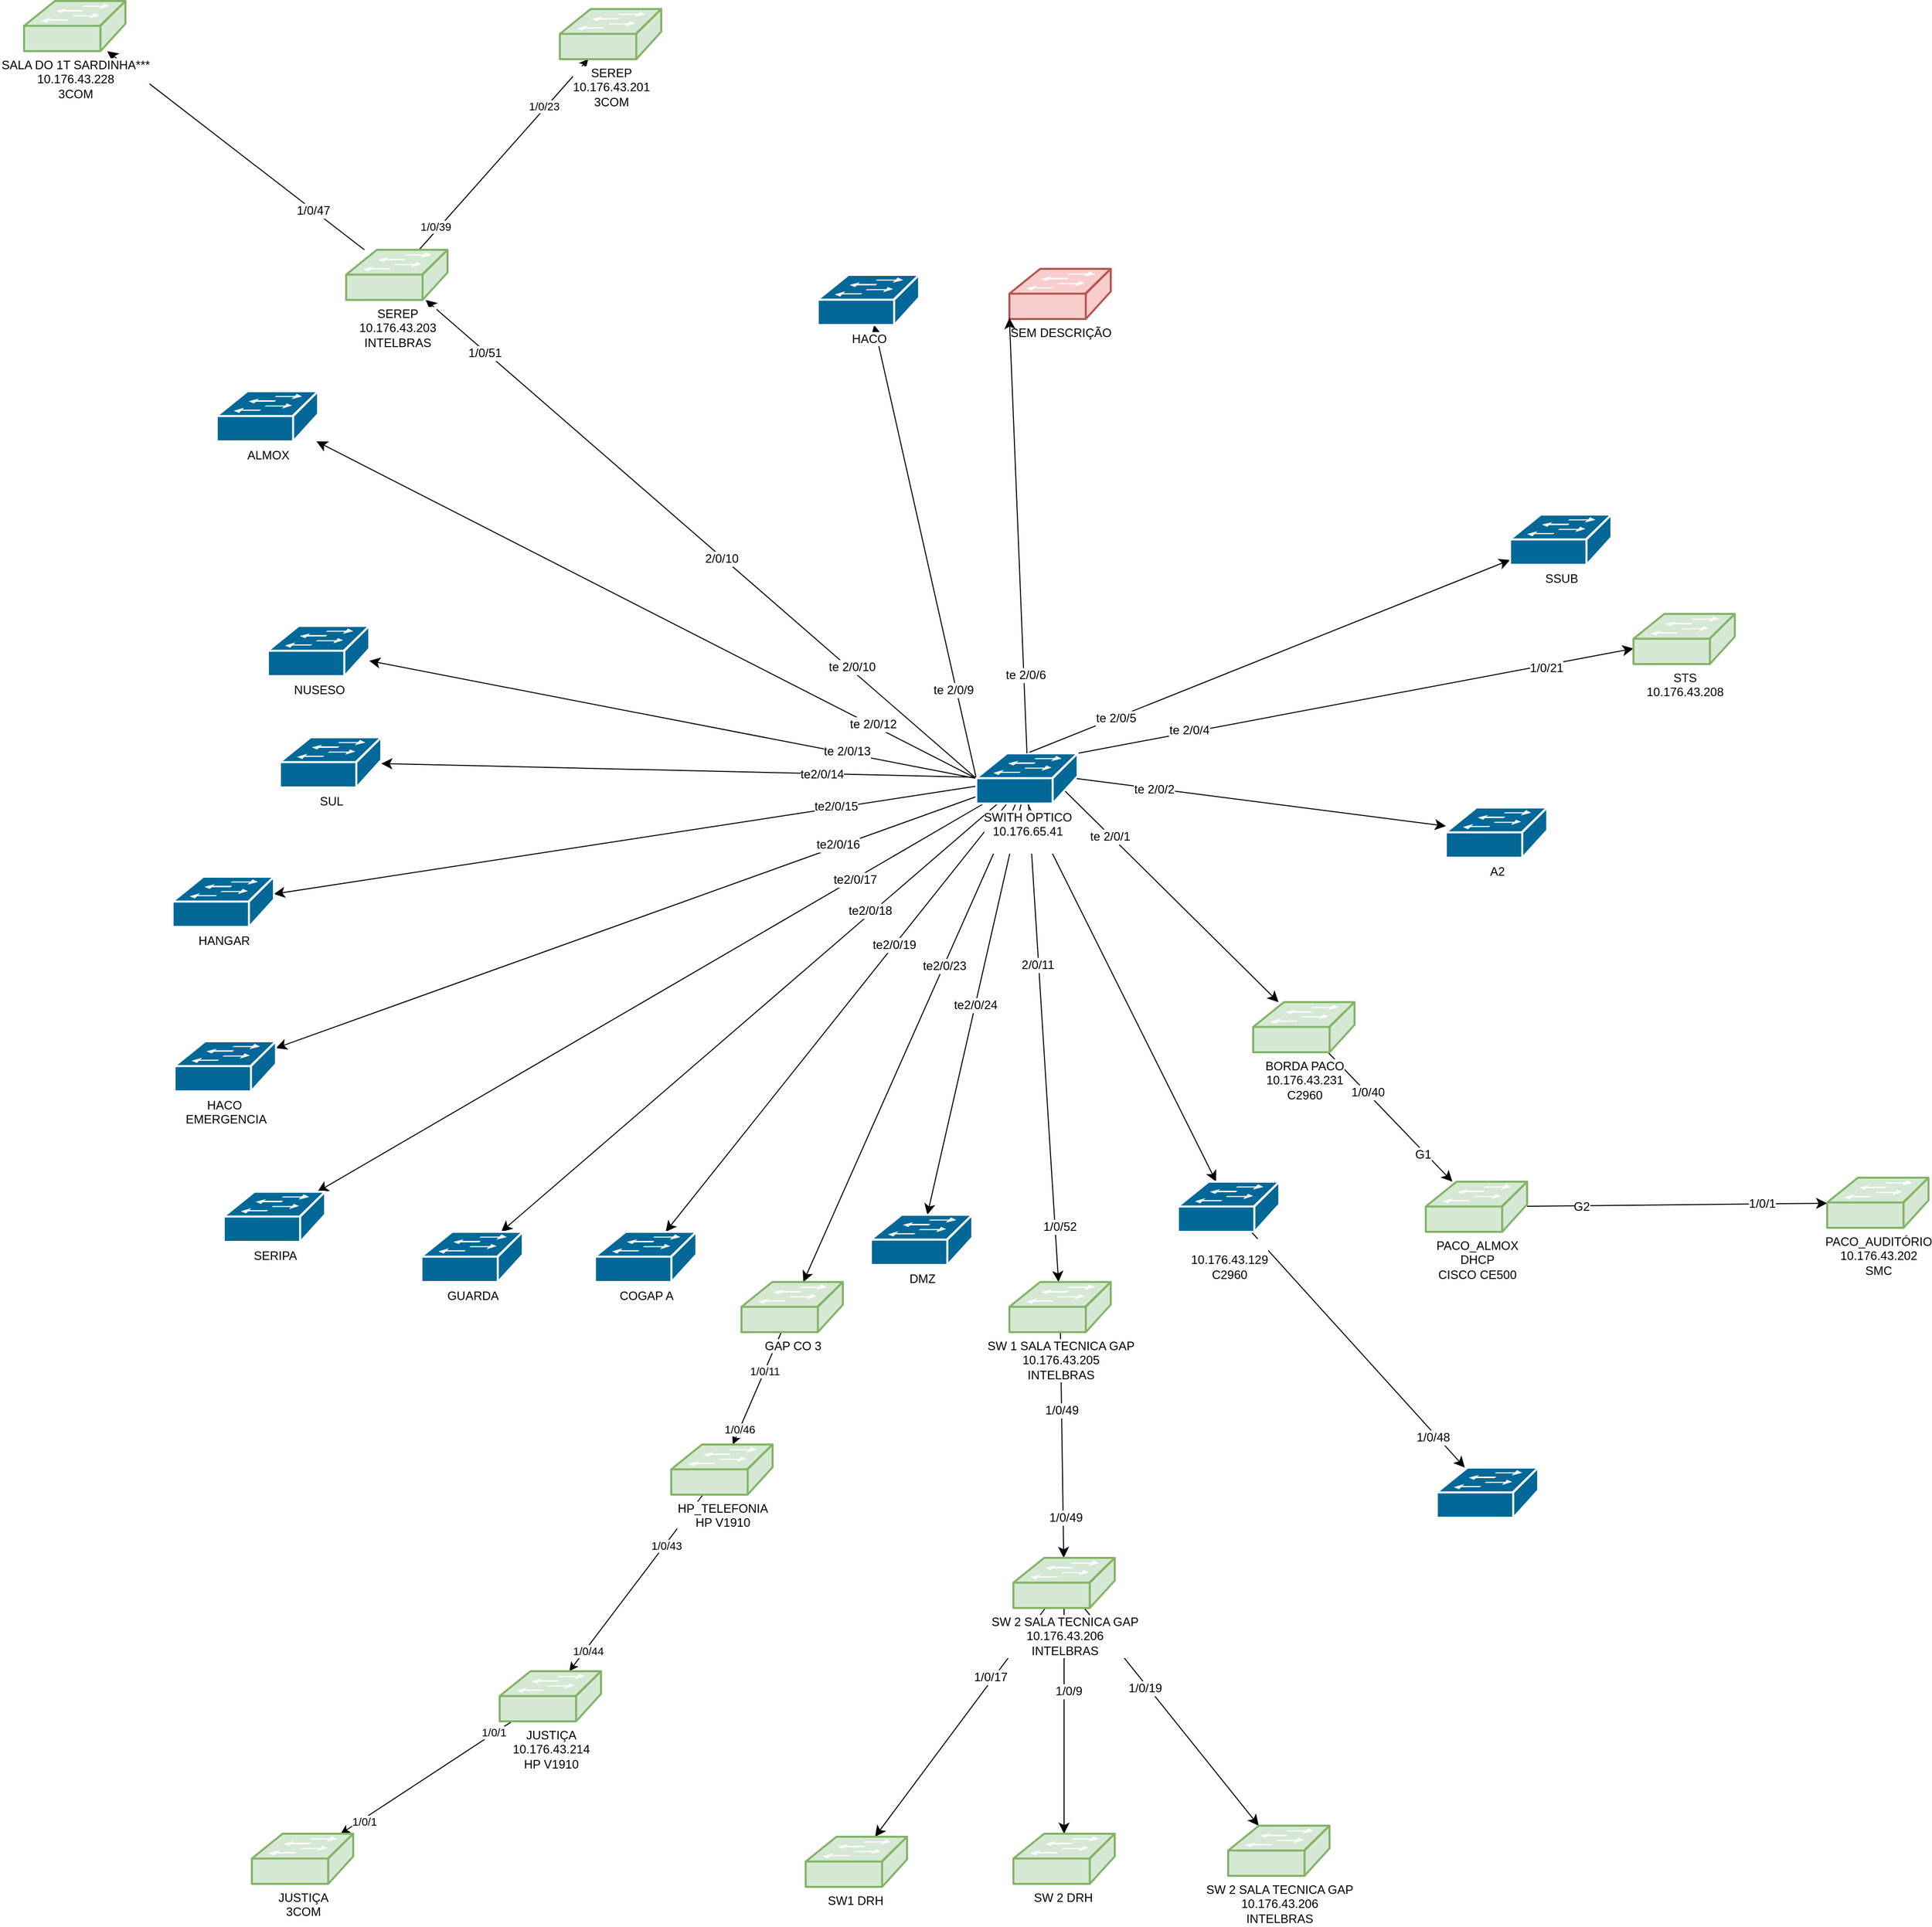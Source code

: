 <mxfile version="28.2.5">
  <diagram name="Página-1" id="2rpGbD3d713My13XPhMC">
    <mxGraphModel dx="1842" dy="1327" grid="0" gridSize="10" guides="1" tooltips="1" connect="1" arrows="1" fold="1" page="0" pageScale="1" pageWidth="1169" pageHeight="827" math="0" shadow="0">
      <root>
        <mxCell id="0" />
        <mxCell id="1" parent="0" />
        <mxCell id="S97krkcanKNOVeEmOC4i-10" style="edgeStyle=none;curved=1;rounded=0;orthogonalLoop=1;jettySize=auto;html=1;exitX=0.5;exitY=0;exitDx=0;exitDy=0;exitPerimeter=0;fontSize=12;startSize=8;endSize=8;labelBackgroundColor=default;" parent="1" source="S97krkcanKNOVeEmOC4i-1" target="S97krkcanKNOVeEmOC4i-2" edge="1">
          <mxGeometry relative="1" as="geometry" />
        </mxCell>
        <mxCell id="S97krkcanKNOVeEmOC4i-29" value="te 2/0/5" style="edgeLabel;html=1;align=center;verticalAlign=middle;resizable=0;points=[];fontSize=12;labelBackgroundColor=default;" parent="S97krkcanKNOVeEmOC4i-10" vertex="1" connectable="0">
          <mxGeometry x="-0.631" relative="1" as="geometry">
            <mxPoint as="offset" />
          </mxGeometry>
        </mxCell>
        <mxCell id="S97krkcanKNOVeEmOC4i-11" style="edgeStyle=none;curved=1;rounded=0;orthogonalLoop=1;jettySize=auto;html=1;exitX=0.5;exitY=0.98;exitDx=0;exitDy=0;exitPerimeter=0;fontSize=12;startSize=8;endSize=8;labelBackgroundColor=default;" parent="1" source="S97krkcanKNOVeEmOC4i-1" target="S97krkcanKNOVeEmOC4i-9" edge="1">
          <mxGeometry relative="1" as="geometry" />
        </mxCell>
        <mxCell id="S97krkcanKNOVeEmOC4i-18" style="edgeStyle=none;curved=1;rounded=0;orthogonalLoop=1;jettySize=auto;html=1;exitX=0.87;exitY=0.74;exitDx=0;exitDy=0;exitPerimeter=0;fontSize=12;startSize=8;endSize=8;labelBackgroundColor=default;" parent="1" source="S97krkcanKNOVeEmOC4i-1" target="S97krkcanKNOVeEmOC4i-8" edge="1">
          <mxGeometry relative="1" as="geometry" />
        </mxCell>
        <mxCell id="S97krkcanKNOVeEmOC4i-21" value="te 2/0/1" style="edgeLabel;html=1;align=center;verticalAlign=middle;resizable=0;points=[];fontSize=12;labelBackgroundColor=default;" parent="S97krkcanKNOVeEmOC4i-18" vertex="1" connectable="0">
          <mxGeometry x="-0.574" y="-1" relative="1" as="geometry">
            <mxPoint as="offset" />
          </mxGeometry>
        </mxCell>
        <mxCell id="S97krkcanKNOVeEmOC4i-22" style="edgeStyle=none;curved=1;rounded=0;orthogonalLoop=1;jettySize=auto;html=1;fontSize=12;startSize=8;endSize=8;exitX=0;exitY=0.5;exitDx=0;exitDy=0;exitPerimeter=0;labelBackgroundColor=default;" parent="1" source="S97krkcanKNOVeEmOC4i-1" target="S97krkcanKNOVeEmOC4i-3" edge="1">
          <mxGeometry relative="1" as="geometry" />
        </mxCell>
        <mxCell id="S97krkcanKNOVeEmOC4i-32" value="te 2/0/10" style="edgeLabel;html=1;align=center;verticalAlign=middle;resizable=0;points=[];fontSize=12;labelBackgroundColor=default;" parent="S97krkcanKNOVeEmOC4i-22" vertex="1" connectable="0">
          <mxGeometry x="-0.54" y="-2" relative="1" as="geometry">
            <mxPoint as="offset" />
          </mxGeometry>
        </mxCell>
        <mxCell id="xDjwK-CmtOB0LuVcwPuH-1" value="2/0/10" style="edgeLabel;html=1;align=center;verticalAlign=middle;resizable=0;points=[];fontSize=12;" parent="S97krkcanKNOVeEmOC4i-22" vertex="1" connectable="0">
          <mxGeometry x="-0.076" y="1" relative="1" as="geometry">
            <mxPoint as="offset" />
          </mxGeometry>
        </mxCell>
        <mxCell id="xDjwK-CmtOB0LuVcwPuH-2" value="1/0/51" style="edgeLabel;html=1;align=center;verticalAlign=middle;resizable=0;points=[];fontSize=12;" parent="S97krkcanKNOVeEmOC4i-22" vertex="1" connectable="0">
          <mxGeometry x="0.784" y="2" relative="1" as="geometry">
            <mxPoint as="offset" />
          </mxGeometry>
        </mxCell>
        <mxCell id="S97krkcanKNOVeEmOC4i-23" style="edgeStyle=none;curved=1;rounded=0;orthogonalLoop=1;jettySize=auto;html=1;exitX=0;exitY=0.5;exitDx=0;exitDy=0;exitPerimeter=0;fontSize=12;startSize=8;endSize=8;labelBackgroundColor=default;" parent="1" source="S97krkcanKNOVeEmOC4i-1" target="S97krkcanKNOVeEmOC4i-4" edge="1">
          <mxGeometry relative="1" as="geometry" />
        </mxCell>
        <mxCell id="S97krkcanKNOVeEmOC4i-31" value="te 2/0/9" style="edgeLabel;html=1;align=center;verticalAlign=middle;resizable=0;points=[];fontSize=12;labelBackgroundColor=default;" parent="S97krkcanKNOVeEmOC4i-23" vertex="1" connectable="0">
          <mxGeometry x="-0.605" y="3" relative="1" as="geometry">
            <mxPoint as="offset" />
          </mxGeometry>
        </mxCell>
        <mxCell id="S97krkcanKNOVeEmOC4i-24" style="edgeStyle=none;curved=1;rounded=0;orthogonalLoop=1;jettySize=auto;html=1;exitX=0.98;exitY=0.5;exitDx=0;exitDy=0;exitPerimeter=0;fontSize=12;startSize=8;endSize=8;labelBackgroundColor=default;" parent="1" source="S97krkcanKNOVeEmOC4i-1" target="S97krkcanKNOVeEmOC4i-6" edge="1">
          <mxGeometry relative="1" as="geometry" />
        </mxCell>
        <mxCell id="S97krkcanKNOVeEmOC4i-27" value="te 2/0/2" style="edgeLabel;html=1;align=center;verticalAlign=middle;resizable=0;points=[];fontSize=12;labelBackgroundColor=default;" parent="S97krkcanKNOVeEmOC4i-24" vertex="1" connectable="0">
          <mxGeometry x="-0.576" y="-1" relative="1" as="geometry">
            <mxPoint as="offset" />
          </mxGeometry>
        </mxCell>
        <mxCell id="S97krkcanKNOVeEmOC4i-26" style="edgeStyle=none;curved=1;rounded=0;orthogonalLoop=1;jettySize=auto;html=1;exitX=1;exitY=0;exitDx=0;exitDy=0;exitPerimeter=0;fontSize=12;startSize=8;endSize=8;labelBackgroundColor=default;" parent="1" source="S97krkcanKNOVeEmOC4i-1" target="S97krkcanKNOVeEmOC4i-5" edge="1">
          <mxGeometry relative="1" as="geometry" />
        </mxCell>
        <mxCell id="S97krkcanKNOVeEmOC4i-28" value="te 2/0/4" style="edgeLabel;html=1;align=center;verticalAlign=middle;resizable=0;points=[];fontSize=12;labelBackgroundColor=default;" parent="S97krkcanKNOVeEmOC4i-26" vertex="1" connectable="0">
          <mxGeometry x="-0.6" y="2" relative="1" as="geometry">
            <mxPoint as="offset" />
          </mxGeometry>
        </mxCell>
        <mxCell id="3-04ywkSGXIaE_rQBji--24" value="1/0/21" style="edgeLabel;html=1;align=center;verticalAlign=middle;resizable=0;points=[];fontSize=12;" parent="S97krkcanKNOVeEmOC4i-26" vertex="1" connectable="0">
          <mxGeometry x="0.682" y="-3" relative="1" as="geometry">
            <mxPoint as="offset" />
          </mxGeometry>
        </mxCell>
        <mxCell id="S97krkcanKNOVeEmOC4i-37" value="" style="edgeStyle=none;curved=1;rounded=0;orthogonalLoop=1;jettySize=auto;html=1;fontSize=12;startSize=8;endSize=8;exitX=0;exitY=0.5;exitDx=0;exitDy=0;exitPerimeter=0;labelBackgroundColor=default;" parent="1" source="S97krkcanKNOVeEmOC4i-1" target="S97krkcanKNOVeEmOC4i-36" edge="1">
          <mxGeometry relative="1" as="geometry" />
        </mxCell>
        <mxCell id="S97krkcanKNOVeEmOC4i-41" value="te 2/0/12" style="edgeLabel;html=1;align=center;verticalAlign=middle;resizable=0;points=[];fontSize=12;labelBackgroundColor=default;" parent="S97krkcanKNOVeEmOC4i-37" vertex="1" connectable="0">
          <mxGeometry x="-0.686" y="-1" relative="1" as="geometry">
            <mxPoint y="-1" as="offset" />
          </mxGeometry>
        </mxCell>
        <mxCell id="S97krkcanKNOVeEmOC4i-39" value="" style="edgeStyle=none;curved=1;rounded=0;orthogonalLoop=1;jettySize=auto;html=1;fontSize=12;startSize=8;endSize=8;exitX=0;exitY=0.5;exitDx=0;exitDy=0;exitPerimeter=0;labelBackgroundColor=default;" parent="1" source="S97krkcanKNOVeEmOC4i-1" target="S97krkcanKNOVeEmOC4i-38" edge="1">
          <mxGeometry relative="1" as="geometry" />
        </mxCell>
        <mxCell id="S97krkcanKNOVeEmOC4i-42" value="te 2/0/13" style="edgeLabel;html=1;align=center;verticalAlign=middle;resizable=0;points=[];fontSize=12;labelBackgroundColor=default;" parent="S97krkcanKNOVeEmOC4i-39" vertex="1" connectable="0">
          <mxGeometry x="-0.57" y="-2" relative="1" as="geometry">
            <mxPoint as="offset" />
          </mxGeometry>
        </mxCell>
        <mxCell id="S97krkcanKNOVeEmOC4i-56" value="" style="edgeStyle=none;curved=1;rounded=0;orthogonalLoop=1;jettySize=auto;html=1;fontSize=12;startSize=8;endSize=8;labelBackgroundColor=default;" parent="1" source="S97krkcanKNOVeEmOC4i-1" target="S97krkcanKNOVeEmOC4i-55" edge="1">
          <mxGeometry relative="1" as="geometry" />
        </mxCell>
        <mxCell id="S97krkcanKNOVeEmOC4i-76" value="&lt;span style=&quot;color: rgba(0, 0, 0, 0); font-family: monospace; font-size: 0px; text-align: start;&quot;&gt;%3CmxGraphModel%3E%3Croot%3E%3CmxCell%20id%3D%220%22%2F%3E%3CmxCell%20id%3D%221%22%20parent%3D%220%22%2F%3E%3CmxCell%20id%3D%222%22%20value%3D%22te%202%2F0%2F13%22%20style%3D%22edgeLabel%3Bhtml%3D1%3Balign%3Dcenter%3BverticalAlign%3Dmiddle%3Bresizable%3D0%3Bpoints%3D%5B%5D%3BfontSize%3D12%3B%22%20vertex%3D%221%22%20connectable%3D%220%22%20parent%3D%221%22%3E%3CmxGeometry%20x%3D%2257.299%22%20y%3D%22161.834%22%20as%3D%22geometry%22%2F%3E%3C%2FmxCell%3E%3C%2Froot%3E%3C%2FmxGraphModel%3E&lt;/span&gt;" style="edgeLabel;html=1;align=center;verticalAlign=middle;resizable=0;points=[];fontSize=12;labelBackgroundColor=default;" parent="S97krkcanKNOVeEmOC4i-56" vertex="1" connectable="0">
          <mxGeometry x="-0.583" relative="1" as="geometry">
            <mxPoint as="offset" />
          </mxGeometry>
        </mxCell>
        <mxCell id="S97krkcanKNOVeEmOC4i-78" value="te2/0/14" style="edgeLabel;html=1;align=center;verticalAlign=middle;resizable=0;points=[];fontSize=12;labelBackgroundColor=default;" parent="S97krkcanKNOVeEmOC4i-56" vertex="1" connectable="0">
          <mxGeometry x="-0.479" relative="1" as="geometry">
            <mxPoint as="offset" />
          </mxGeometry>
        </mxCell>
        <mxCell id="S97krkcanKNOVeEmOC4i-58" value="" style="edgeStyle=none;curved=1;rounded=0;orthogonalLoop=1;jettySize=auto;html=1;fontSize=12;startSize=8;endSize=8;labelBackgroundColor=default;" parent="1" source="S97krkcanKNOVeEmOC4i-1" target="S97krkcanKNOVeEmOC4i-57" edge="1">
          <mxGeometry relative="1" as="geometry" />
        </mxCell>
        <mxCell id="S97krkcanKNOVeEmOC4i-75" value="&lt;span style=&quot;color: rgba(0, 0, 0, 0); font-family: monospace; font-size: 0px; text-align: start;&quot;&gt;%3CmxGraphModel%3E%3Croot%3E%3CmxCell%20id%3D%220%22%2F%3E%3CmxCell%20id%3D%221%22%20parent%3D%220%22%2F%3E%3CmxCell%20id%3D%222%22%20value%3D%22%22%20style%3D%22edgeStyle%3Dnone%3Bcurved%3D1%3Brounded%3D0%3BorthogonalLoop%3D1%3BjettySize%3Dauto%3Bhtml%3D1%3BfontSize%3D12%3BstartSize%3D8%3BendSize%3D8%3B%22%20edge%3D%221%22%20target%3D%228%22%20parent%3D%221%22%3E%3CmxGeometry%20relative%3D%221%22%20as%3D%22geometry%22%3E%3CmxPoint%20x%3D%22187%22%20y%3D%22199%22%20as%3D%22sourcePoint%22%2F%3E%3C%2FmxGeometry%3E%3C%2FmxCell%3E%3CmxCell%20id%3D%223%22%20value%3D%22te%202%2F0%2F11%22%20style%3D%22edgeLabel%3Bhtml%3D1%3Balign%3Dcenter%3BverticalAlign%3Dmiddle%3Bresizable%3D0%3Bpoints%3D%5B%5D%3BfontSize%3D12%3B%22%20vertex%3D%221%22%20connectable%3D%220%22%20parent%3D%222%22%3E%3CmxGeometry%20x%3D%22-0.441%22%20relative%3D%221%22%20as%3D%22geometry%22%3E%3CmxPoint%20as%3D%22offset%22%2F%3E%3C%2FmxGeometry%3E%3C%2FmxCell%3E%3CmxCell%20id%3D%224%22%20value%3D%22%22%20style%3D%22edgeStyle%3Dnone%3Bcurved%3D1%3Brounded%3D0%3BorthogonalLoop%3D1%3BjettySize%3Dauto%3Bhtml%3D1%3BfontSize%3D12%3BstartSize%3D8%3BendSize%3D8%3B%22%20edge%3D%221%22%20target%3D%229%22%20parent%3D%221%22%3E%3CmxGeometry%20relative%3D%221%22%20as%3D%22geometry%22%3E%3CmxPoint%20x%3D%22187%22%20y%3D%22214%22%20as%3D%22sourcePoint%22%2F%3E%3C%2FmxGeometry%3E%3C%2FmxCell%3E%3CmxCell%20id%3D%225%22%20value%3D%22te%202%2F0%2F12%22%20style%3D%22edgeLabel%3Bhtml%3D1%3Balign%3Dcenter%3BverticalAlign%3Dmiddle%3Bresizable%3D0%3Bpoints%3D%5B%5D%3BfontSize%3D12%3B%22%20vertex%3D%221%22%20connectable%3D%220%22%20parent%3D%224%22%3E%3CmxGeometry%20x%3D%22-0.686%22%20y%3D%22-1%22%20relative%3D%221%22%20as%3D%22geometry%22%3E%3CmxPoint%20y%3D%22-1%22%20as%3D%22offset%22%2F%3E%3C%2FmxGeometry%3E%3C%2FmxCell%3E%3CmxCell%20id%3D%226%22%20value%3D%22%22%20style%3D%22edgeStyle%3Dnone%3Bcurved%3D1%3Brounded%3D0%3BorthogonalLoop%3D1%3BjettySize%3Dauto%3Bhtml%3D1%3BfontSize%3D12%3BstartSize%3D8%3BendSize%3D8%3B%22%20edge%3D%221%22%20target%3D%2210%22%20parent%3D%221%22%3E%3CmxGeometry%20relative%3D%221%22%20as%3D%22geometry%22%3E%3CmxPoint%20x%3D%22209%22%20y%3D%22214%22%20as%3D%22sourcePoint%22%2F%3E%3C%2FmxGeometry%3E%3C%2FmxCell%3E%3CmxCell%20id%3D%227%22%20value%3D%22te%202%2F0%2F13%22%20style%3D%22edgeLabel%3Bhtml%3D1%3Balign%3Dcenter%3BverticalAlign%3Dmiddle%3Bresizable%3D0%3Bpoints%3D%5B%5D%3BfontSize%3D12%3B%22%20vertex%3D%221%22%20connectable%3D%220%22%20parent%3D%226%22%3E%3CmxGeometry%20x%3D%22-0.57%22%20y%3D%22-2%22%20relative%3D%221%22%20as%3D%22geometry%22%3E%3CmxPoint%20as%3D%22offset%22%2F%3E%3C%2FmxGeometry%3E%3C%2FmxCell%3E%3CmxCell%20id%3D%228%22%20value%3D%22SWITH%20OPTICO%26lt%3Bdiv%26gt%3B10.176.65.41%26lt%3B%2Fdiv%26gt%3B%26lt%3Bdiv%26gt%3B%26lt%3Bbr%26gt%3B%26lt%3B%2Fdiv%26gt%3B%22%20style%3D%22shape%3Dmxgraph.cisco.switches.workgroup_switch%3Bsketch%3D0%3Bhtml%3D1%3BpointerEvents%3D1%3Bdashed%3D0%3BfillColor%3D%23036897%3BstrokeColor%3D%23ffffff%3BstrokeWidth%3D2%3BverticalLabelPosition%3Dbottom%3BverticalAlign%3Dtop%3Balign%3Dcenter%3BoutlineConnect%3D0%3BlabelBackgroundColor%3Ddefault%3B%22%20vertex%3D%221%22%20parent%3D%221%22%3E%3CmxGeometry%20x%3D%22-350%22%20y%3D%22271%22%20width%3D%22101%22%20height%3D%2250%22%20as%3D%22geometry%22%2F%3E%3C%2FmxCell%3E%3CmxCell%20id%3D%229%22%20value%3D%22SWITH%20OPTICO%26lt%3Bdiv%26gt%3B10.176.65.41%26lt%3B%2Fdiv%26gt%3B%26lt%3Bdiv%26gt%3B%26lt%3Bbr%26gt%3B%26lt%3B%2Fdiv%26gt%3B%22%20style%3D%22shape%3Dmxgraph.cisco.switches.workgroup_switch%3Bsketch%3D0%3Bhtml%3D1%3BpointerEvents%3D1%3Bdashed%3D0%3BfillColor%3D%23036897%3BstrokeColor%3D%23ffffff%3BstrokeWidth%3D2%3BverticalLabelPosition%3Dbottom%3BverticalAlign%3Dtop%3Balign%3Dcenter%3BoutlineConnect%3D0%3BlabelBackgroundColor%3Ddefault%3B%22%20vertex%3D%221%22%20parent%3D%221%22%3E%3CmxGeometry%20x%3D%22-330%22%20y%3D%22415%22%20width%3D%22101%22%20height%3D%2250%22%20as%3D%22geometry%22%2F%3E%3C%2FmxCell%3E%3CmxCell%20id%3D%2210%22%20value%3D%22SWITH%20OPTICO%26lt%3Bdiv%26gt%3B10.176.65.41%26lt%3B%2Fdiv%26gt%3B%26lt%3Bdiv%26gt%3B%26lt%3Bbr%26gt%3B%26lt%3B%2Fdiv%26gt%3B%22%20style%3D%22shape%3Dmxgraph.cisco.switches.workgroup_switch%3Bsketch%3D0%3Bhtml%3D1%3BpointerEvents%3D1%3Bdashed%3D0%3BfillColor%3D%23036897%3BstrokeColor%3D%23ffffff%3BstrokeWidth%3D2%3BverticalLabelPosition%3Dbottom%3BverticalAlign%3Dtop%3Balign%3Dcenter%3BoutlineConnect%3D0%3BlabelBackgroundColor%3Ddefault%3B%22%20vertex%3D%221%22%20parent%3D%221%22%3E%3CmxGeometry%20x%3D%22-204%22%20y%3D%22510%22%20width%3D%22101%22%20height%3D%2250%22%20as%3D%22geometry%22%2F%3E%3C%2FmxCell%3E%3C%2Froot%3E%3C%2FmxGraphModel%3E&lt;/span&gt;" style="edgeLabel;html=1;align=center;verticalAlign=middle;resizable=0;points=[];fontSize=12;labelBackgroundColor=default;" parent="S97krkcanKNOVeEmOC4i-58" vertex="1" connectable="0">
          <mxGeometry x="-0.594" y="-2" relative="1" as="geometry">
            <mxPoint as="offset" />
          </mxGeometry>
        </mxCell>
        <mxCell id="S97krkcanKNOVeEmOC4i-79" value="te2/0/15" style="edgeLabel;html=1;align=center;verticalAlign=middle;resizable=0;points=[];fontSize=12;labelBackgroundColor=default;" parent="S97krkcanKNOVeEmOC4i-58" vertex="1" connectable="0">
          <mxGeometry x="-0.601" y="-2" relative="1" as="geometry">
            <mxPoint as="offset" />
          </mxGeometry>
        </mxCell>
        <mxCell id="S97krkcanKNOVeEmOC4i-60" value="" style="edgeStyle=none;curved=1;rounded=0;orthogonalLoop=1;jettySize=auto;html=1;fontSize=12;startSize=8;endSize=8;labelBackgroundColor=default;" parent="1" source="S97krkcanKNOVeEmOC4i-1" target="S97krkcanKNOVeEmOC4i-59" edge="1">
          <mxGeometry relative="1" as="geometry" />
        </mxCell>
        <mxCell id="S97krkcanKNOVeEmOC4i-80" value="te2/0/16" style="edgeLabel;html=1;align=center;verticalAlign=middle;resizable=0;points=[];fontSize=12;labelBackgroundColor=default;" parent="S97krkcanKNOVeEmOC4i-60" vertex="1" connectable="0">
          <mxGeometry x="-0.606" y="-2" relative="1" as="geometry">
            <mxPoint as="offset" />
          </mxGeometry>
        </mxCell>
        <mxCell id="S97krkcanKNOVeEmOC4i-62" value="" style="edgeStyle=none;curved=1;rounded=0;orthogonalLoop=1;jettySize=auto;html=1;fontSize=12;startSize=8;endSize=8;labelBackgroundColor=default;" parent="1" source="S97krkcanKNOVeEmOC4i-1" target="S97krkcanKNOVeEmOC4i-61" edge="1">
          <mxGeometry relative="1" as="geometry" />
        </mxCell>
        <mxCell id="S97krkcanKNOVeEmOC4i-81" value="te2/0/17" style="edgeLabel;html=1;align=center;verticalAlign=middle;resizable=0;points=[];fontSize=12;labelBackgroundColor=default;" parent="S97krkcanKNOVeEmOC4i-62" vertex="1" connectable="0">
          <mxGeometry x="-0.611" y="1" relative="1" as="geometry">
            <mxPoint as="offset" />
          </mxGeometry>
        </mxCell>
        <mxCell id="S97krkcanKNOVeEmOC4i-64" value="" style="edgeStyle=none;curved=1;rounded=0;orthogonalLoop=1;jettySize=auto;html=1;fontSize=12;startSize=8;endSize=8;labelBackgroundColor=default;" parent="1" source="S97krkcanKNOVeEmOC4i-1" target="S97krkcanKNOVeEmOC4i-63" edge="1">
          <mxGeometry relative="1" as="geometry" />
        </mxCell>
        <mxCell id="S97krkcanKNOVeEmOC4i-82" value="te2/0/18" style="edgeLabel;html=1;align=center;verticalAlign=middle;resizable=0;points=[];fontSize=12;labelBackgroundColor=default;" parent="S97krkcanKNOVeEmOC4i-64" vertex="1" connectable="0">
          <mxGeometry x="-0.49" y="-2" relative="1" as="geometry">
            <mxPoint as="offset" />
          </mxGeometry>
        </mxCell>
        <mxCell id="S97krkcanKNOVeEmOC4i-70" value="" style="edgeStyle=none;curved=1;rounded=0;orthogonalLoop=1;jettySize=auto;html=1;fontSize=12;startSize=8;endSize=8;labelBackgroundColor=default;" parent="1" source="S97krkcanKNOVeEmOC4i-1" target="S97krkcanKNOVeEmOC4i-69" edge="1">
          <mxGeometry relative="1" as="geometry" />
        </mxCell>
        <mxCell id="S97krkcanKNOVeEmOC4i-83" value="te2/0/19" style="edgeLabel;html=1;align=center;verticalAlign=middle;resizable=0;points=[];fontSize=12;labelBackgroundColor=default;" parent="S97krkcanKNOVeEmOC4i-70" vertex="1" connectable="0">
          <mxGeometry x="-0.338" relative="1" as="geometry">
            <mxPoint as="offset" />
          </mxGeometry>
        </mxCell>
        <mxCell id="S97krkcanKNOVeEmOC4i-72" value="" style="edgeStyle=none;curved=1;rounded=0;orthogonalLoop=1;jettySize=auto;html=1;fontSize=12;startSize=8;endSize=8;labelBackgroundColor=default;" parent="1" source="S97krkcanKNOVeEmOC4i-1" target="S97krkcanKNOVeEmOC4i-71" edge="1">
          <mxGeometry relative="1" as="geometry" />
        </mxCell>
        <mxCell id="S97krkcanKNOVeEmOC4i-84" value="te2/0/23" style="edgeLabel;html=1;align=center;verticalAlign=middle;resizable=0;points=[];fontSize=12;labelBackgroundColor=default;" parent="S97krkcanKNOVeEmOC4i-72" vertex="1" connectable="0">
          <mxGeometry x="-0.324" relative="1" as="geometry">
            <mxPoint as="offset" />
          </mxGeometry>
        </mxCell>
        <mxCell id="S97krkcanKNOVeEmOC4i-74" value="" style="edgeStyle=none;curved=1;rounded=0;orthogonalLoop=1;jettySize=auto;html=1;fontSize=12;startSize=8;endSize=8;labelBackgroundColor=default;" parent="1" source="S97krkcanKNOVeEmOC4i-1" target="S97krkcanKNOVeEmOC4i-73" edge="1">
          <mxGeometry relative="1" as="geometry" />
        </mxCell>
        <mxCell id="S97krkcanKNOVeEmOC4i-86" value="te2/0/24" style="edgeLabel;html=1;align=center;verticalAlign=middle;resizable=0;points=[];fontSize=12;labelBackgroundColor=default;" parent="S97krkcanKNOVeEmOC4i-74" vertex="1" connectable="0">
          <mxGeometry x="-0.02" relative="1" as="geometry">
            <mxPoint as="offset" />
          </mxGeometry>
        </mxCell>
        <mxCell id="3-04ywkSGXIaE_rQBji--6" value="" style="edgeStyle=none;curved=1;rounded=0;orthogonalLoop=1;jettySize=auto;html=1;fontSize=12;startSize=8;endSize=8;" parent="1" source="S97krkcanKNOVeEmOC4i-1" target="3-04ywkSGXIaE_rQBji--5" edge="1">
          <mxGeometry relative="1" as="geometry" />
        </mxCell>
        <mxCell id="3-04ywkSGXIaE_rQBji--13" value="1/0/52" style="edgeLabel;html=1;align=center;verticalAlign=middle;resizable=0;points=[];fontSize=12;" parent="3-04ywkSGXIaE_rQBji--6" vertex="1" connectable="0">
          <mxGeometry x="0.77" y="4" relative="1" as="geometry">
            <mxPoint as="offset" />
          </mxGeometry>
        </mxCell>
        <mxCell id="3-04ywkSGXIaE_rQBji--14" value="2/0/11" style="edgeLabel;html=1;align=center;verticalAlign=middle;resizable=0;points=[];fontSize=12;" parent="3-04ywkSGXIaE_rQBji--6" vertex="1" connectable="0">
          <mxGeometry x="-0.328" y="-1" relative="1" as="geometry">
            <mxPoint y="1" as="offset" />
          </mxGeometry>
        </mxCell>
        <mxCell id="S97krkcanKNOVeEmOC4i-1" value="SWITH OPTICO&lt;div&gt;10.176.65.41&lt;/div&gt;&lt;div&gt;&lt;br&gt;&lt;/div&gt;" style="shape=mxgraph.cisco.switches.workgroup_switch;sketch=0;html=1;pointerEvents=1;dashed=0;fillColor=#036897;strokeColor=#ffffff;strokeWidth=2;verticalLabelPosition=bottom;verticalAlign=top;align=center;outlineConnect=0;labelBackgroundColor=default;" parent="1" vertex="1">
          <mxGeometry x="187" y="164" width="101" height="50" as="geometry" />
        </mxCell>
        <mxCell id="S97krkcanKNOVeEmOC4i-2" value="&lt;div&gt;SSUB&lt;/div&gt;" style="shape=mxgraph.cisco.switches.workgroup_switch;sketch=0;html=1;pointerEvents=1;dashed=0;fillColor=#036897;strokeColor=#ffffff;strokeWidth=2;verticalLabelPosition=bottom;verticalAlign=top;align=center;outlineConnect=0;labelBackgroundColor=default;" parent="1" vertex="1">
          <mxGeometry x="719" y="-74" width="101" height="50" as="geometry" />
        </mxCell>
        <mxCell id="xDjwK-CmtOB0LuVcwPuH-4" value="" style="edgeStyle=none;curved=1;rounded=0;orthogonalLoop=1;jettySize=auto;html=1;fontSize=12;startSize=8;endSize=8;" parent="1" source="S97krkcanKNOVeEmOC4i-3" target="xDjwK-CmtOB0LuVcwPuH-3" edge="1">
          <mxGeometry relative="1" as="geometry" />
        </mxCell>
        <mxCell id="xDjwK-CmtOB0LuVcwPuH-5" value="1/0/47" style="edgeLabel;html=1;align=center;verticalAlign=middle;resizable=0;points=[];fontSize=12;" parent="xDjwK-CmtOB0LuVcwPuH-4" vertex="1" connectable="0">
          <mxGeometry x="-0.603" relative="1" as="geometry">
            <mxPoint as="offset" />
          </mxGeometry>
        </mxCell>
        <mxCell id="AqiUreVxdIsWitNPVCDm-2" style="rounded=0;orthogonalLoop=1;jettySize=auto;html=1;" edge="1" parent="1" source="S97krkcanKNOVeEmOC4i-3" target="AqiUreVxdIsWitNPVCDm-1">
          <mxGeometry relative="1" as="geometry" />
        </mxCell>
        <mxCell id="AqiUreVxdIsWitNPVCDm-3" value="1/0/23" style="edgeLabel;html=1;align=center;verticalAlign=middle;resizable=0;points=[];" vertex="1" connectable="0" parent="AqiUreVxdIsWitNPVCDm-2">
          <mxGeometry x="0.56" relative="1" as="geometry">
            <mxPoint x="-7" y="5" as="offset" />
          </mxGeometry>
        </mxCell>
        <mxCell id="AqiUreVxdIsWitNPVCDm-4" value="1/0/39" style="edgeLabel;html=1;align=center;verticalAlign=middle;resizable=0;points=[];" vertex="1" connectable="0" parent="AqiUreVxdIsWitNPVCDm-2">
          <mxGeometry x="-0.778" y="3" relative="1" as="geometry">
            <mxPoint as="offset" />
          </mxGeometry>
        </mxCell>
        <mxCell id="S97krkcanKNOVeEmOC4i-3" value="SEREP&lt;div&gt;10.176.43.203&lt;/div&gt;&lt;div&gt;INTELBRAS&lt;/div&gt;" style="shape=mxgraph.cisco.switches.workgroup_switch;sketch=0;html=1;pointerEvents=1;dashed=0;fillColor=#d5e8d4;strokeColor=#82b366;strokeWidth=2;verticalLabelPosition=bottom;verticalAlign=top;align=center;outlineConnect=0;labelBackgroundColor=default;" parent="1" vertex="1">
          <mxGeometry x="-441" y="-338" width="101" height="50" as="geometry" />
        </mxCell>
        <mxCell id="S97krkcanKNOVeEmOC4i-4" value="&lt;div&gt;HACO&lt;/div&gt;" style="shape=mxgraph.cisco.switches.workgroup_switch;sketch=0;html=1;pointerEvents=1;dashed=0;fillColor=#036897;strokeColor=#ffffff;strokeWidth=2;verticalLabelPosition=bottom;verticalAlign=top;align=center;outlineConnect=0;labelBackgroundColor=default;" parent="1" vertex="1">
          <mxGeometry x="29" y="-313" width="101" height="50" as="geometry" />
        </mxCell>
        <mxCell id="S97krkcanKNOVeEmOC4i-5" value="&lt;div&gt;STS&lt;/div&gt;&lt;div&gt;10.176.43.208&lt;/div&gt;" style="shape=mxgraph.cisco.switches.workgroup_switch;sketch=0;html=1;pointerEvents=1;dashed=0;fillColor=#d5e8d4;strokeColor=#82b366;strokeWidth=2;verticalLabelPosition=bottom;verticalAlign=top;align=center;outlineConnect=0;labelBackgroundColor=default;" parent="1" vertex="1">
          <mxGeometry x="842" y="25" width="101" height="50" as="geometry" />
        </mxCell>
        <mxCell id="S97krkcanKNOVeEmOC4i-6" value="A2" style="shape=mxgraph.cisco.switches.workgroup_switch;sketch=0;html=1;pointerEvents=1;dashed=0;fillColor=#036897;strokeColor=#ffffff;strokeWidth=2;verticalLabelPosition=bottom;verticalAlign=top;align=center;outlineConnect=0;labelBackgroundColor=default;" parent="1" vertex="1">
          <mxGeometry x="655" y="218" width="101" height="50" as="geometry" />
        </mxCell>
        <mxCell id="S97krkcanKNOVeEmOC4i-7" value="&lt;div&gt;SEM DESCRIÇÃO&lt;/div&gt;&lt;div&gt;&lt;br&gt;&lt;/div&gt;" style="shape=mxgraph.cisco.switches.workgroup_switch;sketch=0;html=1;pointerEvents=1;dashed=0;fillColor=#f8cecc;strokeColor=#b85450;strokeWidth=2;verticalLabelPosition=bottom;verticalAlign=top;align=center;outlineConnect=0;labelBackgroundColor=default;" parent="1" vertex="1">
          <mxGeometry x="220" y="-319" width="101" height="50" as="geometry" />
        </mxCell>
        <mxCell id="S97krkcanKNOVeEmOC4i-20" value="" style="edgeStyle=none;curved=1;rounded=0;orthogonalLoop=1;jettySize=auto;html=1;fontSize=12;startSize=8;endSize=8;labelBackgroundColor=default;" parent="1" source="S97krkcanKNOVeEmOC4i-8" target="S97krkcanKNOVeEmOC4i-19" edge="1">
          <mxGeometry relative="1" as="geometry" />
        </mxCell>
        <mxCell id="xDjwK-CmtOB0LuVcwPuH-10" value="G1" style="edgeLabel;html=1;align=center;verticalAlign=middle;resizable=0;points=[];fontSize=12;" parent="S97krkcanKNOVeEmOC4i-20" vertex="1" connectable="0">
          <mxGeometry x="0.546" y="-3" relative="1" as="geometry">
            <mxPoint as="offset" />
          </mxGeometry>
        </mxCell>
        <mxCell id="xDjwK-CmtOB0LuVcwPuH-11" value="1/0/40" style="edgeLabel;html=1;align=center;verticalAlign=middle;resizable=0;points=[];fontSize=12;" parent="S97krkcanKNOVeEmOC4i-20" vertex="1" connectable="0">
          <mxGeometry x="-0.511" y="-1" relative="1" as="geometry">
            <mxPoint x="10" y="8" as="offset" />
          </mxGeometry>
        </mxCell>
        <mxCell id="S97krkcanKNOVeEmOC4i-8" value="BORDA PACO&lt;div&gt;10.176.43.231&lt;/div&gt;&lt;div&gt;C2960&lt;/div&gt;" style="shape=mxgraph.cisco.switches.workgroup_switch;sketch=0;html=1;pointerEvents=1;dashed=0;fillColor=#d5e8d4;strokeColor=#82b366;strokeWidth=2;verticalLabelPosition=bottom;verticalAlign=top;align=center;outlineConnect=0;labelBackgroundColor=default;" parent="1" vertex="1">
          <mxGeometry x="463" y="412" width="101" height="50" as="geometry" />
        </mxCell>
        <mxCell id="S97krkcanKNOVeEmOC4i-15" value="" style="edgeStyle=none;curved=1;rounded=0;orthogonalLoop=1;jettySize=auto;html=1;fontSize=12;startSize=8;endSize=8;labelBackgroundColor=default;" parent="1" source="S97krkcanKNOVeEmOC4i-9" target="S97krkcanKNOVeEmOC4i-14" edge="1">
          <mxGeometry relative="1" as="geometry" />
        </mxCell>
        <mxCell id="S97krkcanKNOVeEmOC4i-16" value="1/0/48" style="edgeLabel;html=1;align=center;verticalAlign=middle;resizable=0;points=[];fontSize=12;labelBackgroundColor=default;" parent="S97krkcanKNOVeEmOC4i-15" vertex="1" connectable="0">
          <mxGeometry x="0.721" y="-3" relative="1" as="geometry">
            <mxPoint as="offset" />
          </mxGeometry>
        </mxCell>
        <mxCell id="S97krkcanKNOVeEmOC4i-9" value="&lt;div&gt;&lt;br&gt;&lt;/div&gt;&lt;div&gt;10.176.43.129&lt;/div&gt;&lt;div&gt;C2960&lt;/div&gt;" style="shape=mxgraph.cisco.switches.workgroup_switch;sketch=0;html=1;pointerEvents=1;dashed=0;fillColor=#036897;strokeColor=#ffffff;strokeWidth=2;verticalLabelPosition=bottom;verticalAlign=top;align=center;outlineConnect=0;labelBackgroundColor=default;" parent="1" vertex="1">
          <mxGeometry x="388" y="591" width="101" height="50" as="geometry" />
        </mxCell>
        <mxCell id="S97krkcanKNOVeEmOC4i-14" value="&lt;div&gt;&lt;br&gt;&lt;/div&gt;" style="shape=mxgraph.cisco.switches.workgroup_switch;sketch=0;html=1;pointerEvents=1;dashed=0;fillColor=#036897;strokeColor=#ffffff;strokeWidth=2;verticalLabelPosition=bottom;verticalAlign=top;align=center;outlineConnect=0;labelBackgroundColor=default;" parent="1" vertex="1">
          <mxGeometry x="646" y="876" width="101" height="50" as="geometry" />
        </mxCell>
        <mxCell id="xDjwK-CmtOB0LuVcwPuH-7" value="" style="edgeStyle=none;curved=1;rounded=0;orthogonalLoop=1;jettySize=auto;html=1;fontSize=12;startSize=8;endSize=8;" parent="1" source="S97krkcanKNOVeEmOC4i-19" target="xDjwK-CmtOB0LuVcwPuH-6" edge="1">
          <mxGeometry relative="1" as="geometry" />
        </mxCell>
        <mxCell id="xDjwK-CmtOB0LuVcwPuH-8" value="G2" style="edgeLabel;html=1;align=center;verticalAlign=middle;resizable=0;points=[];fontSize=12;" parent="xDjwK-CmtOB0LuVcwPuH-7" vertex="1" connectable="0">
          <mxGeometry x="-0.64" y="-1" relative="1" as="geometry">
            <mxPoint as="offset" />
          </mxGeometry>
        </mxCell>
        <mxCell id="xDjwK-CmtOB0LuVcwPuH-9" value="1/0/1" style="edgeLabel;html=1;align=center;verticalAlign=middle;resizable=0;points=[];fontSize=12;" parent="xDjwK-CmtOB0LuVcwPuH-7" vertex="1" connectable="0">
          <mxGeometry x="0.564" relative="1" as="geometry">
            <mxPoint as="offset" />
          </mxGeometry>
        </mxCell>
        <mxCell id="S97krkcanKNOVeEmOC4i-19" value="PACO_ALMOX&lt;div&gt;DHCP&lt;/div&gt;&lt;div&gt;CISCO CE500&lt;/div&gt;" style="shape=mxgraph.cisco.switches.workgroup_switch;sketch=0;html=1;pointerEvents=1;dashed=0;fillColor=#d5e8d4;strokeColor=#82b366;strokeWidth=2;verticalLabelPosition=bottom;verticalAlign=top;align=center;outlineConnect=0;labelBackgroundColor=default;" parent="1" vertex="1">
          <mxGeometry x="635" y="591" width="101" height="50" as="geometry" />
        </mxCell>
        <mxCell id="S97krkcanKNOVeEmOC4i-25" style="edgeStyle=none;curved=1;rounded=0;orthogonalLoop=1;jettySize=auto;html=1;exitX=0.5;exitY=0;exitDx=0;exitDy=0;exitPerimeter=0;entryX=0;entryY=0.98;entryDx=0;entryDy=0;entryPerimeter=0;fontSize=12;startSize=8;endSize=8;labelBackgroundColor=default;" parent="1" source="S97krkcanKNOVeEmOC4i-1" target="S97krkcanKNOVeEmOC4i-7" edge="1">
          <mxGeometry relative="1" as="geometry" />
        </mxCell>
        <mxCell id="S97krkcanKNOVeEmOC4i-30" value="te 2/0/6" style="edgeLabel;html=1;align=center;verticalAlign=middle;resizable=0;points=[];fontSize=12;labelBackgroundColor=default;" parent="S97krkcanKNOVeEmOC4i-25" vertex="1" connectable="0">
          <mxGeometry x="-0.644" y="-1" relative="1" as="geometry">
            <mxPoint y="-1" as="offset" />
          </mxGeometry>
        </mxCell>
        <mxCell id="S97krkcanKNOVeEmOC4i-36" value="&lt;div&gt;ALMOX&lt;/div&gt;" style="shape=mxgraph.cisco.switches.workgroup_switch;sketch=0;html=1;pointerEvents=1;dashed=0;fillColor=#036897;strokeColor=#ffffff;strokeWidth=2;verticalLabelPosition=bottom;verticalAlign=top;align=center;outlineConnect=0;labelBackgroundColor=default;" parent="1" vertex="1">
          <mxGeometry x="-570" y="-197" width="101" height="50" as="geometry" />
        </mxCell>
        <mxCell id="S97krkcanKNOVeEmOC4i-38" value="&lt;div&gt;NUSESO&lt;/div&gt;" style="shape=mxgraph.cisco.switches.workgroup_switch;sketch=0;html=1;pointerEvents=1;dashed=0;fillColor=#036897;strokeColor=#ffffff;strokeWidth=2;verticalLabelPosition=bottom;verticalAlign=top;align=center;outlineConnect=0;labelBackgroundColor=default;" parent="1" vertex="1">
          <mxGeometry x="-519" y="37" width="101" height="50" as="geometry" />
        </mxCell>
        <mxCell id="S97krkcanKNOVeEmOC4i-55" value="&lt;div&gt;SUL&lt;/div&gt;" style="shape=mxgraph.cisco.switches.workgroup_switch;sketch=0;html=1;pointerEvents=1;dashed=0;fillColor=#036897;strokeColor=#ffffff;strokeWidth=2;verticalLabelPosition=bottom;verticalAlign=top;align=center;outlineConnect=0;labelBackgroundColor=default;" parent="1" vertex="1">
          <mxGeometry x="-507" y="148" width="101" height="50" as="geometry" />
        </mxCell>
        <mxCell id="S97krkcanKNOVeEmOC4i-57" value="&lt;div&gt;HANGAR&lt;/div&gt;" style="shape=mxgraph.cisco.switches.workgroup_switch;sketch=0;html=1;pointerEvents=1;dashed=0;fillColor=#036897;strokeColor=#ffffff;strokeWidth=2;verticalLabelPosition=bottom;verticalAlign=top;align=center;outlineConnect=0;labelBackgroundColor=default;" parent="1" vertex="1">
          <mxGeometry x="-614" y="287" width="101" height="50" as="geometry" />
        </mxCell>
        <mxCell id="S97krkcanKNOVeEmOC4i-59" value="&lt;div&gt;HACO&amp;nbsp;&lt;/div&gt;&lt;div&gt;EMERGENCIA&lt;/div&gt;" style="shape=mxgraph.cisco.switches.workgroup_switch;sketch=0;html=1;pointerEvents=1;dashed=0;fillColor=#036897;strokeColor=#ffffff;strokeWidth=2;verticalLabelPosition=bottom;verticalAlign=top;align=center;outlineConnect=0;labelBackgroundColor=default;" parent="1" vertex="1">
          <mxGeometry x="-612" y="451" width="101" height="50" as="geometry" />
        </mxCell>
        <mxCell id="S97krkcanKNOVeEmOC4i-61" value="&lt;div&gt;SERIPA&lt;/div&gt;" style="shape=mxgraph.cisco.switches.workgroup_switch;sketch=0;html=1;pointerEvents=1;dashed=0;fillColor=#036897;strokeColor=#ffffff;strokeWidth=2;verticalLabelPosition=bottom;verticalAlign=top;align=center;outlineConnect=0;labelBackgroundColor=default;" parent="1" vertex="1">
          <mxGeometry x="-563" y="601" width="101" height="50" as="geometry" />
        </mxCell>
        <mxCell id="S97krkcanKNOVeEmOC4i-63" value="&lt;div&gt;GUARDA&lt;/div&gt;" style="shape=mxgraph.cisco.switches.workgroup_switch;sketch=0;html=1;pointerEvents=1;dashed=0;fillColor=#036897;strokeColor=#ffffff;strokeWidth=2;verticalLabelPosition=bottom;verticalAlign=top;align=center;outlineConnect=0;labelBackgroundColor=default;" parent="1" vertex="1">
          <mxGeometry x="-366" y="641" width="101" height="50" as="geometry" />
        </mxCell>
        <mxCell id="S97krkcanKNOVeEmOC4i-69" value="&lt;div&gt;COGAP A&lt;/div&gt;" style="shape=mxgraph.cisco.switches.workgroup_switch;sketch=0;html=1;pointerEvents=1;dashed=0;fillColor=#036897;strokeColor=#ffffff;strokeWidth=2;verticalLabelPosition=bottom;verticalAlign=top;align=center;outlineConnect=0;labelBackgroundColor=default;" parent="1" vertex="1">
          <mxGeometry x="-193" y="641" width="101" height="50" as="geometry" />
        </mxCell>
        <mxCell id="H9s90QsvXZjLFw1X-1CI-2" style="rounded=0;orthogonalLoop=1;jettySize=auto;html=1;" parent="1" source="S97krkcanKNOVeEmOC4i-71" target="H9s90QsvXZjLFw1X-1CI-1" edge="1">
          <mxGeometry relative="1" as="geometry" />
        </mxCell>
        <mxCell id="H9s90QsvXZjLFw1X-1CI-6" value="1/0/11" style="edgeLabel;html=1;align=center;verticalAlign=middle;resizable=0;points=[];" parent="H9s90QsvXZjLFw1X-1CI-2" vertex="1" connectable="0">
          <mxGeometry x="-0.301" relative="1" as="geometry">
            <mxPoint as="offset" />
          </mxGeometry>
        </mxCell>
        <mxCell id="H9s90QsvXZjLFw1X-1CI-7" value="1/0/46" style="edgeLabel;html=1;align=center;verticalAlign=middle;resizable=0;points=[];" parent="H9s90QsvXZjLFw1X-1CI-2" vertex="1" connectable="0">
          <mxGeometry x="0.727" relative="1" as="geometry">
            <mxPoint as="offset" />
          </mxGeometry>
        </mxCell>
        <mxCell id="S97krkcanKNOVeEmOC4i-71" value="&lt;div&gt;GAP CO 3&lt;/div&gt;" style="shape=mxgraph.cisco.switches.workgroup_switch;sketch=0;html=1;pointerEvents=1;dashed=0;fillColor=#d5e8d4;strokeColor=#82b366;strokeWidth=2;verticalLabelPosition=bottom;verticalAlign=top;align=center;outlineConnect=0;labelBackgroundColor=default;" parent="1" vertex="1">
          <mxGeometry x="-47" y="691" width="101" height="50" as="geometry" />
        </mxCell>
        <mxCell id="S97krkcanKNOVeEmOC4i-73" value="&lt;div&gt;DMZ&lt;/div&gt;&lt;div&gt;&lt;br&gt;&lt;/div&gt;" style="shape=mxgraph.cisco.switches.workgroup_switch;sketch=0;html=1;pointerEvents=1;dashed=0;fillColor=#036897;strokeColor=#ffffff;strokeWidth=2;verticalLabelPosition=bottom;verticalAlign=top;align=center;outlineConnect=0;labelBackgroundColor=default;" parent="1" vertex="1">
          <mxGeometry x="82" y="624" width="101" height="50" as="geometry" />
        </mxCell>
        <mxCell id="xDjwK-CmtOB0LuVcwPuH-3" value="SALA DO 1T SARDINHA***&lt;div&gt;10.176.43.228&lt;/div&gt;&lt;div&gt;3COM&lt;/div&gt;" style="shape=mxgraph.cisco.switches.workgroup_switch;sketch=0;html=1;pointerEvents=1;dashed=0;fillColor=#d5e8d4;strokeColor=#82b366;strokeWidth=2;verticalLabelPosition=bottom;verticalAlign=top;align=center;outlineConnect=0;labelBackgroundColor=default;" parent="1" vertex="1">
          <mxGeometry x="-762" y="-586" width="101" height="50" as="geometry" />
        </mxCell>
        <mxCell id="xDjwK-CmtOB0LuVcwPuH-6" value="&lt;div&gt;&lt;div&gt;PACO_AUDITÓRIO&lt;/div&gt;&lt;div&gt;10.176.43.202&lt;/div&gt;&lt;/div&gt;&lt;div&gt;SMC&lt;/div&gt;" style="shape=mxgraph.cisco.switches.workgroup_switch;sketch=0;html=1;pointerEvents=1;dashed=0;fillColor=#d5e8d4;strokeColor=#82b366;strokeWidth=2;verticalLabelPosition=bottom;verticalAlign=top;align=center;outlineConnect=0;labelBackgroundColor=default;" parent="1" vertex="1">
          <mxGeometry x="1035" y="587" width="101" height="50" as="geometry" />
        </mxCell>
        <mxCell id="3-04ywkSGXIaE_rQBji--8" value="" style="edgeStyle=none;curved=1;rounded=0;orthogonalLoop=1;jettySize=auto;html=1;fontSize=12;startSize=8;endSize=8;" parent="1" source="3-04ywkSGXIaE_rQBji--5" target="3-04ywkSGXIaE_rQBji--7" edge="1">
          <mxGeometry relative="1" as="geometry" />
        </mxCell>
        <mxCell id="3-04ywkSGXIaE_rQBji--11" value="1/0/49" style="edgeLabel;html=1;align=center;verticalAlign=middle;resizable=0;points=[];fontSize=12;" parent="3-04ywkSGXIaE_rQBji--8" vertex="1" connectable="0">
          <mxGeometry x="-0.322" relative="1" as="geometry">
            <mxPoint y="1" as="offset" />
          </mxGeometry>
        </mxCell>
        <mxCell id="3-04ywkSGXIaE_rQBji--12" value="1/0/49" style="edgeLabel;html=1;align=center;verticalAlign=middle;resizable=0;points=[];fontSize=12;" parent="3-04ywkSGXIaE_rQBji--8" vertex="1" connectable="0">
          <mxGeometry x="0.631" y="2" relative="1" as="geometry">
            <mxPoint y="1" as="offset" />
          </mxGeometry>
        </mxCell>
        <mxCell id="3-04ywkSGXIaE_rQBji--5" value="&lt;div&gt;SW 1 SALA TECNICA GAP&lt;/div&gt;&lt;div&gt;10.176.43.205&lt;/div&gt;&lt;div&gt;INTELBRAS&lt;/div&gt;" style="shape=mxgraph.cisco.switches.workgroup_switch;sketch=0;html=1;pointerEvents=1;dashed=0;fillColor=#d5e8d4;strokeColor=#82b366;strokeWidth=2;verticalLabelPosition=bottom;verticalAlign=top;align=center;outlineConnect=0;labelBackgroundColor=default;" parent="1" vertex="1">
          <mxGeometry x="220" y="691" width="101" height="50" as="geometry" />
        </mxCell>
        <mxCell id="3-04ywkSGXIaE_rQBji--16" value="" style="edgeStyle=none;curved=1;rounded=0;orthogonalLoop=1;jettySize=auto;html=1;fontSize=12;startSize=8;endSize=8;" parent="1" source="3-04ywkSGXIaE_rQBji--7" target="3-04ywkSGXIaE_rQBji--15" edge="1">
          <mxGeometry relative="1" as="geometry" />
        </mxCell>
        <mxCell id="3-04ywkSGXIaE_rQBji--17" value="1/0/17" style="edgeLabel;html=1;align=center;verticalAlign=middle;resizable=0;points=[];fontSize=12;" parent="3-04ywkSGXIaE_rQBji--16" vertex="1" connectable="0">
          <mxGeometry x="-0.379" y="-3" relative="1" as="geometry">
            <mxPoint as="offset" />
          </mxGeometry>
        </mxCell>
        <mxCell id="3-04ywkSGXIaE_rQBji--19" value="" style="edgeStyle=none;curved=1;rounded=0;orthogonalLoop=1;jettySize=auto;html=1;fontSize=12;startSize=8;endSize=8;" parent="1" source="3-04ywkSGXIaE_rQBji--7" target="3-04ywkSGXIaE_rQBji--18" edge="1">
          <mxGeometry relative="1" as="geometry" />
        </mxCell>
        <mxCell id="3-04ywkSGXIaE_rQBji--20" value="1/0/9" style="edgeLabel;html=1;align=center;verticalAlign=middle;resizable=0;points=[];fontSize=12;" parent="3-04ywkSGXIaE_rQBji--19" vertex="1" connectable="0">
          <mxGeometry x="-0.265" y="4" relative="1" as="geometry">
            <mxPoint as="offset" />
          </mxGeometry>
        </mxCell>
        <mxCell id="3-04ywkSGXIaE_rQBji--22" value="" style="edgeStyle=none;curved=1;rounded=0;orthogonalLoop=1;jettySize=auto;html=1;fontSize=12;startSize=8;endSize=8;" parent="1" source="3-04ywkSGXIaE_rQBji--7" target="3-04ywkSGXIaE_rQBji--21" edge="1">
          <mxGeometry relative="1" as="geometry" />
        </mxCell>
        <mxCell id="3-04ywkSGXIaE_rQBji--23" value="1/0/19" style="edgeLabel;html=1;align=center;verticalAlign=middle;resizable=0;points=[];fontSize=12;" parent="3-04ywkSGXIaE_rQBji--22" vertex="1" connectable="0">
          <mxGeometry x="-0.282" y="-3" relative="1" as="geometry">
            <mxPoint as="offset" />
          </mxGeometry>
        </mxCell>
        <mxCell id="3-04ywkSGXIaE_rQBji--7" value="&lt;div&gt;SW 2 SALA TECNICA GAP&lt;/div&gt;&lt;div&gt;10.176.43.206&lt;/div&gt;&lt;div&gt;INTELBRAS&lt;/div&gt;" style="shape=mxgraph.cisco.switches.workgroup_switch;sketch=0;html=1;pointerEvents=1;dashed=0;fillColor=#d5e8d4;strokeColor=#82b366;strokeWidth=2;verticalLabelPosition=bottom;verticalAlign=top;align=center;outlineConnect=0;labelBackgroundColor=default;" parent="1" vertex="1">
          <mxGeometry x="224" y="966" width="101" height="50" as="geometry" />
        </mxCell>
        <mxCell id="3-04ywkSGXIaE_rQBji--15" value="&lt;div&gt;&lt;span style=&quot;background-color: light-dark(#ffffff, var(--ge-dark-color, #121212)); color: light-dark(rgb(0, 0, 0), rgb(255, 255, 255));&quot;&gt;SW1 DRH&amp;nbsp;&lt;/span&gt;&lt;/div&gt;&lt;div&gt;&lt;br&gt;&lt;/div&gt;" style="shape=mxgraph.cisco.switches.workgroup_switch;sketch=0;html=1;pointerEvents=1;dashed=0;fillColor=#d5e8d4;strokeColor=#82b366;strokeWidth=2;verticalLabelPosition=bottom;verticalAlign=top;align=center;outlineConnect=0;labelBackgroundColor=default;" parent="1" vertex="1">
          <mxGeometry x="17" y="1244" width="101" height="50" as="geometry" />
        </mxCell>
        <mxCell id="3-04ywkSGXIaE_rQBji--18" value="&lt;div&gt;&lt;span style=&quot;color: light-dark(rgb(0, 0, 0), rgb(255, 255, 255));&quot;&gt;SW 2 DRH&amp;nbsp;&lt;/span&gt;&lt;/div&gt;&lt;div&gt;&lt;br&gt;&lt;/div&gt;" style="shape=mxgraph.cisco.switches.workgroup_switch;sketch=0;html=1;pointerEvents=1;dashed=0;fillColor=#d5e8d4;strokeColor=#82b366;strokeWidth=2;verticalLabelPosition=bottom;verticalAlign=top;align=center;outlineConnect=0;labelBackgroundColor=default;" parent="1" vertex="1">
          <mxGeometry x="224" y="1241" width="101" height="50" as="geometry" />
        </mxCell>
        <mxCell id="3-04ywkSGXIaE_rQBji--21" value="&lt;div&gt;SW 2 SALA TECNICA GAP&lt;/div&gt;&lt;div&gt;10.176.43.206&lt;/div&gt;&lt;div&gt;INTELBRAS&lt;/div&gt;" style="shape=mxgraph.cisco.switches.workgroup_switch;sketch=0;html=1;pointerEvents=1;dashed=0;fillColor=#d5e8d4;strokeColor=#82b366;strokeWidth=2;verticalLabelPosition=bottom;verticalAlign=top;align=center;outlineConnect=0;labelBackgroundColor=default;" parent="1" vertex="1">
          <mxGeometry x="438" y="1233" width="101" height="50" as="geometry" />
        </mxCell>
        <mxCell id="H9s90QsvXZjLFw1X-1CI-4" style="rounded=0;orthogonalLoop=1;jettySize=auto;html=1;" parent="1" source="H9s90QsvXZjLFw1X-1CI-1" target="H9s90QsvXZjLFw1X-1CI-3" edge="1">
          <mxGeometry relative="1" as="geometry" />
        </mxCell>
        <mxCell id="H9s90QsvXZjLFw1X-1CI-8" value="1/0/43" style="edgeLabel;html=1;align=center;verticalAlign=middle;resizable=0;points=[];" parent="H9s90QsvXZjLFw1X-1CI-4" vertex="1" connectable="0">
          <mxGeometry x="-0.429" y="1" relative="1" as="geometry">
            <mxPoint as="offset" />
          </mxGeometry>
        </mxCell>
        <mxCell id="H9s90QsvXZjLFw1X-1CI-9" value="1/0/44" style="edgeLabel;html=1;align=center;verticalAlign=middle;resizable=0;points=[];" parent="H9s90QsvXZjLFw1X-1CI-4" vertex="1" connectable="0">
          <mxGeometry x="0.753" y="2" relative="1" as="geometry">
            <mxPoint as="offset" />
          </mxGeometry>
        </mxCell>
        <mxCell id="H9s90QsvXZjLFw1X-1CI-1" value="&lt;div&gt;HP_TELEFONIA&lt;/div&gt;&lt;div&gt;HP V1910&lt;/div&gt;" style="shape=mxgraph.cisco.switches.workgroup_switch;sketch=0;html=1;pointerEvents=1;dashed=0;fillColor=#d5e8d4;strokeColor=#82b366;strokeWidth=2;verticalLabelPosition=bottom;verticalAlign=top;align=center;outlineConnect=0;labelBackgroundColor=default;" parent="1" vertex="1">
          <mxGeometry x="-117" y="853" width="101" height="50" as="geometry" />
        </mxCell>
        <mxCell id="H9s90QsvXZjLFw1X-1CI-11" style="rounded=0;orthogonalLoop=1;jettySize=auto;html=1;" parent="1" source="H9s90QsvXZjLFw1X-1CI-3" target="H9s90QsvXZjLFw1X-1CI-10" edge="1">
          <mxGeometry relative="1" as="geometry" />
        </mxCell>
        <mxCell id="H9s90QsvXZjLFw1X-1CI-13" value="1/0/1" style="edgeLabel;html=1;align=center;verticalAlign=middle;resizable=0;points=[];" parent="H9s90QsvXZjLFw1X-1CI-11" vertex="1" connectable="0">
          <mxGeometry x="-0.786" y="-2" relative="1" as="geometry">
            <mxPoint x="1" as="offset" />
          </mxGeometry>
        </mxCell>
        <mxCell id="H9s90QsvXZjLFw1X-1CI-14" value="1/0/1" style="edgeLabel;html=1;align=center;verticalAlign=middle;resizable=0;points=[];" parent="H9s90QsvXZjLFw1X-1CI-11" vertex="1" connectable="0">
          <mxGeometry x="0.745" y="2" relative="1" as="geometry">
            <mxPoint as="offset" />
          </mxGeometry>
        </mxCell>
        <mxCell id="H9s90QsvXZjLFw1X-1CI-3" value="&lt;div&gt;JUSTIÇA&lt;br&gt;10.176.43.214&lt;/div&gt;&lt;div&gt;HP V1910&lt;/div&gt;" style="shape=mxgraph.cisco.switches.workgroup_switch;sketch=0;html=1;pointerEvents=1;dashed=0;fillColor=#d5e8d4;strokeColor=#82b366;strokeWidth=2;verticalLabelPosition=bottom;verticalAlign=top;align=center;outlineConnect=0;labelBackgroundColor=default;" parent="1" vertex="1">
          <mxGeometry x="-288" y="1079" width="101" height="50" as="geometry" />
        </mxCell>
        <mxCell id="H9s90QsvXZjLFw1X-1CI-10" value="&lt;div&gt;JUSTIÇA&lt;/div&gt;&lt;div&gt;3COM&lt;/div&gt;" style="shape=mxgraph.cisco.switches.workgroup_switch;sketch=0;html=1;pointerEvents=1;dashed=0;fillColor=#d5e8d4;strokeColor=#82b366;strokeWidth=2;verticalLabelPosition=bottom;verticalAlign=top;align=center;outlineConnect=0;labelBackgroundColor=default;" parent="1" vertex="1">
          <mxGeometry x="-535" y="1241" width="101" height="50" as="geometry" />
        </mxCell>
        <mxCell id="AqiUreVxdIsWitNPVCDm-1" value="SEREP&lt;div&gt;10.176.43.201&lt;/div&gt;&lt;div&gt;3COM&lt;/div&gt;" style="shape=mxgraph.cisco.switches.workgroup_switch;sketch=0;html=1;pointerEvents=1;dashed=0;fillColor=#d5e8d4;strokeColor=#82b366;strokeWidth=2;verticalLabelPosition=bottom;verticalAlign=top;align=center;outlineConnect=0;labelBackgroundColor=default;" vertex="1" parent="1">
          <mxGeometry x="-228" y="-578" width="101" height="50" as="geometry" />
        </mxCell>
      </root>
    </mxGraphModel>
  </diagram>
</mxfile>
